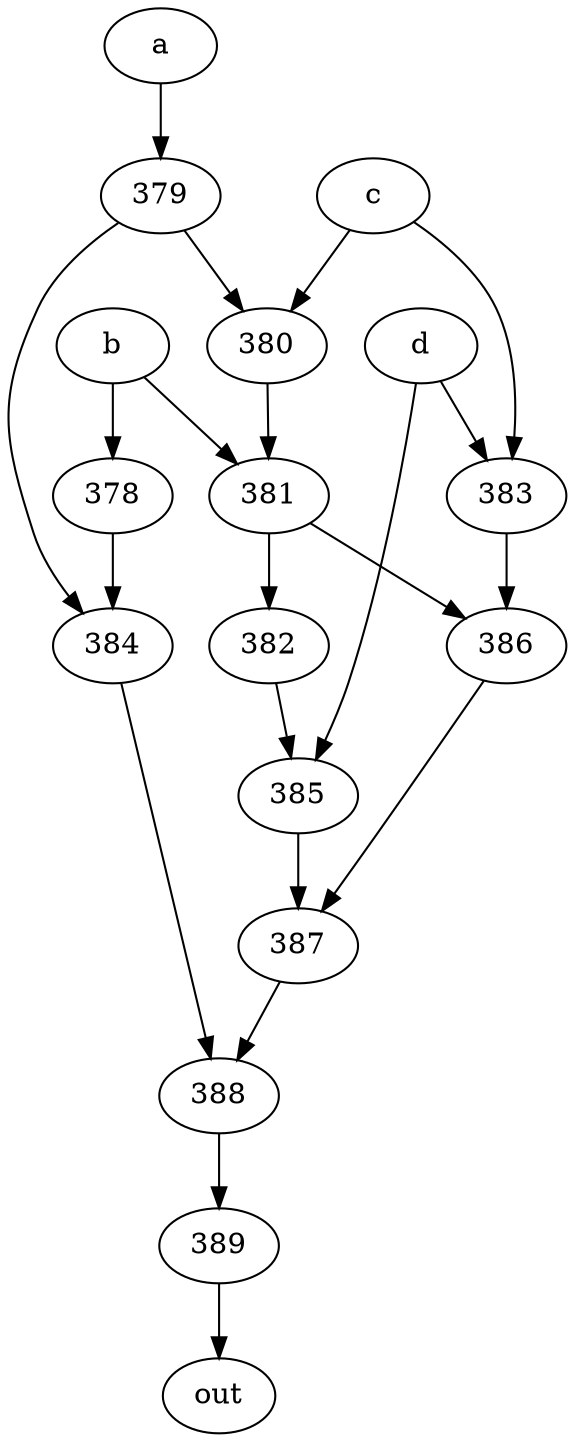 strict digraph "" {
	389 -> out;
	a -> 379;
	379 -> 380;
	379 -> 384;
	380 -> 381;
	384 -> 388;
	b -> 378;
	b -> 381;
	378 -> 384;
	381 -> 382;
	381 -> 386;
	382 -> 385;
	386 -> 387;
	c -> 380;
	c -> 383;
	383 -> 386;
	d -> 383;
	d -> 385;
	385 -> 387;
	387 -> 388;
	388 -> 389;
}
